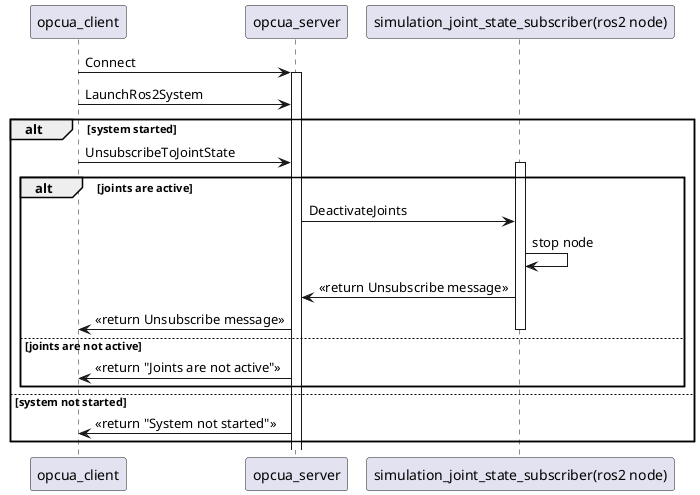 @startuml "Local Server Sequence Diagram - Unsubscribe Joints"

participant "opcua_server" as opcua_server order 2
participant "opcua_client" as opcua_client  order 1
participant "simulation_joint_state_subscriber(ros2 node)" as simulation_joint_state_subscriber order 3

opcua_client -> opcua_server: Connect
activate opcua_server
opcua_client -> opcua_server: LaunchRos2System

alt system started 

    opcua_client -> opcua_server: UnsubscribeToJointState
    alt joints are active
        
        activate simulation_joint_state_subscriber
            opcua_server -> simulation_joint_state_subscriber: DeactivateJoints
            simulation_joint_state_subscriber -> simulation_joint_state_subscriber: stop node
            simulation_joint_state_subscriber -> opcua_server: << return Unsubscribe message>>
            opcua_server -> opcua_client: << return Unsubscribe message>>
        deactivate simulation_joint_state_subscriber
        else joints are not active
            opcua_server -> opcua_client: << return "Joints are not active">>
        end

else system not started
    opcua_server -> opcua_client: << return "System not started">>

end



@enduml
